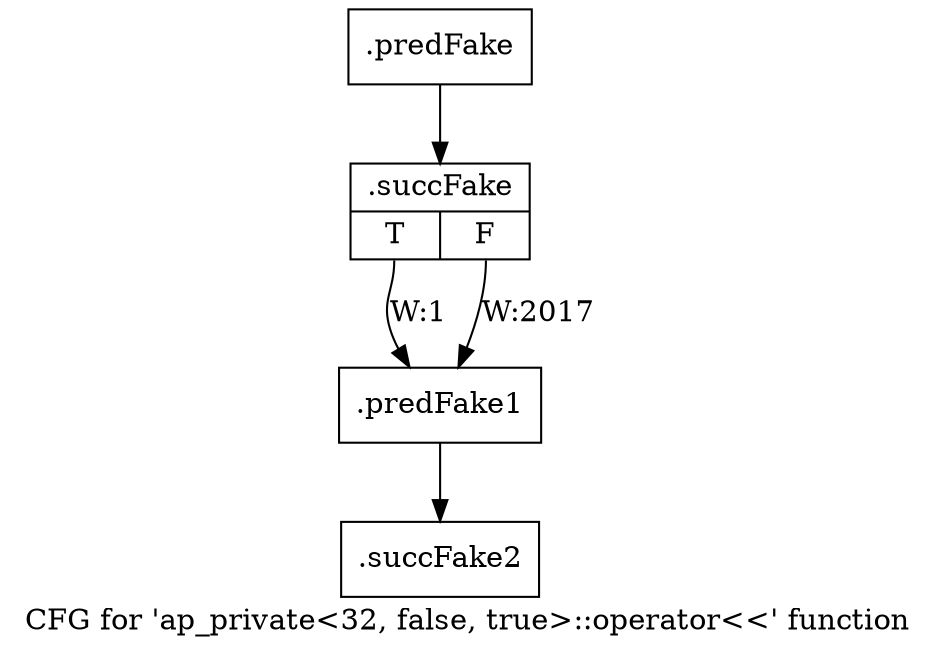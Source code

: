 digraph "CFG for 'ap_private\<32, false, true\>::operator\<\<' function" {
	label="CFG for 'ap_private\<32, false, true\>::operator\<\<' function";

	Node0x5b120b0 [shape=record,filename="",linenumber="",label="{.predFake}"];
	Node0x5b120b0 -> Node0x60ea650[ callList="" memoryops="" filename="/mnt/xilinx/Vitis_HLS/2021.2/include/etc/ap_private.h" execusionnum="2016"];
	Node0x60ea650 [shape=record,filename="/mnt/xilinx/Vitis_HLS/2021.2/include/etc/ap_private.h",linenumber="2589",label="{.succFake|{<s0>T|<s1>F}}"];
	Node0x60ea650:s0 -> Node0x5b13160[label="W:1" callList="" memoryops="" filename="/mnt/xilinx/Vitis_HLS/2021.2/include/etc/ap_private.h" execusionnum="0"];
	Node0x60ea650:s1 -> Node0x5b13160[label="W:2017" callList="" memoryops="" filename="/mnt/xilinx/Vitis_HLS/2021.2/include/etc/ap_private.h" execusionnum="2016"];
	Node0x5b13160 [shape=record,filename="/mnt/xilinx/Vitis_HLS/2021.2/include/etc/ap_private.h",linenumber="2589",label="{.predFake1}"];
	Node0x5b13160 -> Node0x60ea6f0[ callList="" memoryops="" filename="/mnt/xilinx/Vitis_HLS/2021.2/include/etc/ap_private.h" execusionnum="2016"];
	Node0x60ea6f0 [shape=record,filename="/mnt/xilinx/Vitis_HLS/2021.2/include/etc/ap_private.h",linenumber="2589",label="{.succFake2}"];
}
